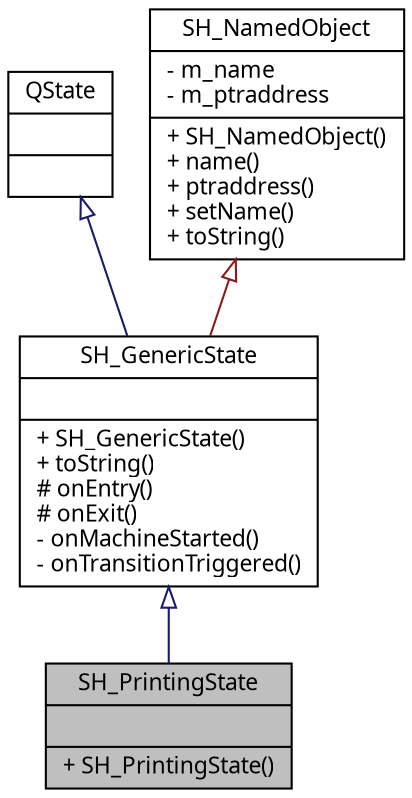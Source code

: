 digraph "SH_PrintingState"
{
 // INTERACTIVE_SVG=YES
  bgcolor="transparent";
  edge [fontname="Verdana",fontsize="11",labelfontname="Verdana",labelfontsize="11"];
  node [fontname="Verdana",fontsize="11",shape=record];
  Node1 [label="{SH_PrintingState\n||+ SH_PrintingState()\l}",height=0.2,width=0.4,color="black", fillcolor="grey75", style="filled" fontcolor="black"];
  Node2 -> Node1 [dir="back",color="midnightblue",fontsize="11",style="solid",arrowtail="onormal",fontname="Verdana"];
  Node2 [label="{SH_GenericState\n||+ SH_GenericState()\l+ toString()\l# onEntry()\l# onExit()\l- onMachineStarted()\l- onTransitionTriggered()\l}",height=0.2,width=0.4,color="black",URL="$classSH__GenericState.html"];
  Node3 -> Node2 [dir="back",color="midnightblue",fontsize="11",style="solid",arrowtail="onormal",fontname="Verdana"];
  Node3 [label="{QState\n||}",height=0.2,width=0.4,color="black",URL="$classQState.html"];
  Node4 -> Node2 [dir="back",color="firebrick4",fontsize="11",style="solid",arrowtail="onormal",fontname="Verdana"];
  Node4 [label="{SH_NamedObject\n|- m_name\l- m_ptraddress\l|+ SH_NamedObject()\l+ name()\l+ ptraddress()\l+ setName()\l+ toString()\l}",height=0.2,width=0.4,color="black",URL="$classSH__NamedObject.html"];
}
